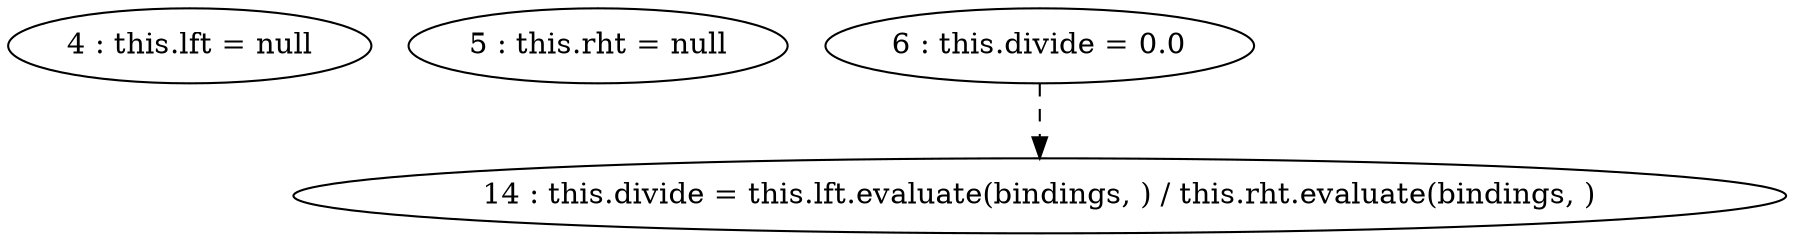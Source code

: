 digraph G {
"4 : this.lft = null"
"5 : this.rht = null"
"6 : this.divide = 0.0"
"6 : this.divide = 0.0" -> "14 : this.divide = this.lft.evaluate(bindings, ) / this.rht.evaluate(bindings, )" [style=dashed]
"14 : this.divide = this.lft.evaluate(bindings, ) / this.rht.evaluate(bindings, )"
}